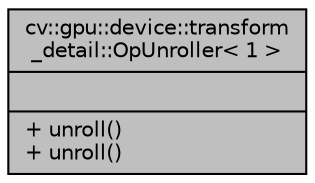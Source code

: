 digraph "cv::gpu::device::transform_detail::OpUnroller&lt; 1 &gt;"
{
 // LATEX_PDF_SIZE
  edge [fontname="Helvetica",fontsize="10",labelfontname="Helvetica",labelfontsize="10"];
  node [fontname="Helvetica",fontsize="10",shape=record];
  Node1 [label="{cv::gpu::device::transform\l_detail::OpUnroller\< 1 \>\n||+ unroll()\l+ unroll()\l}",height=0.2,width=0.4,color="black", fillcolor="grey75", style="filled", fontcolor="black",tooltip=" "];
}
